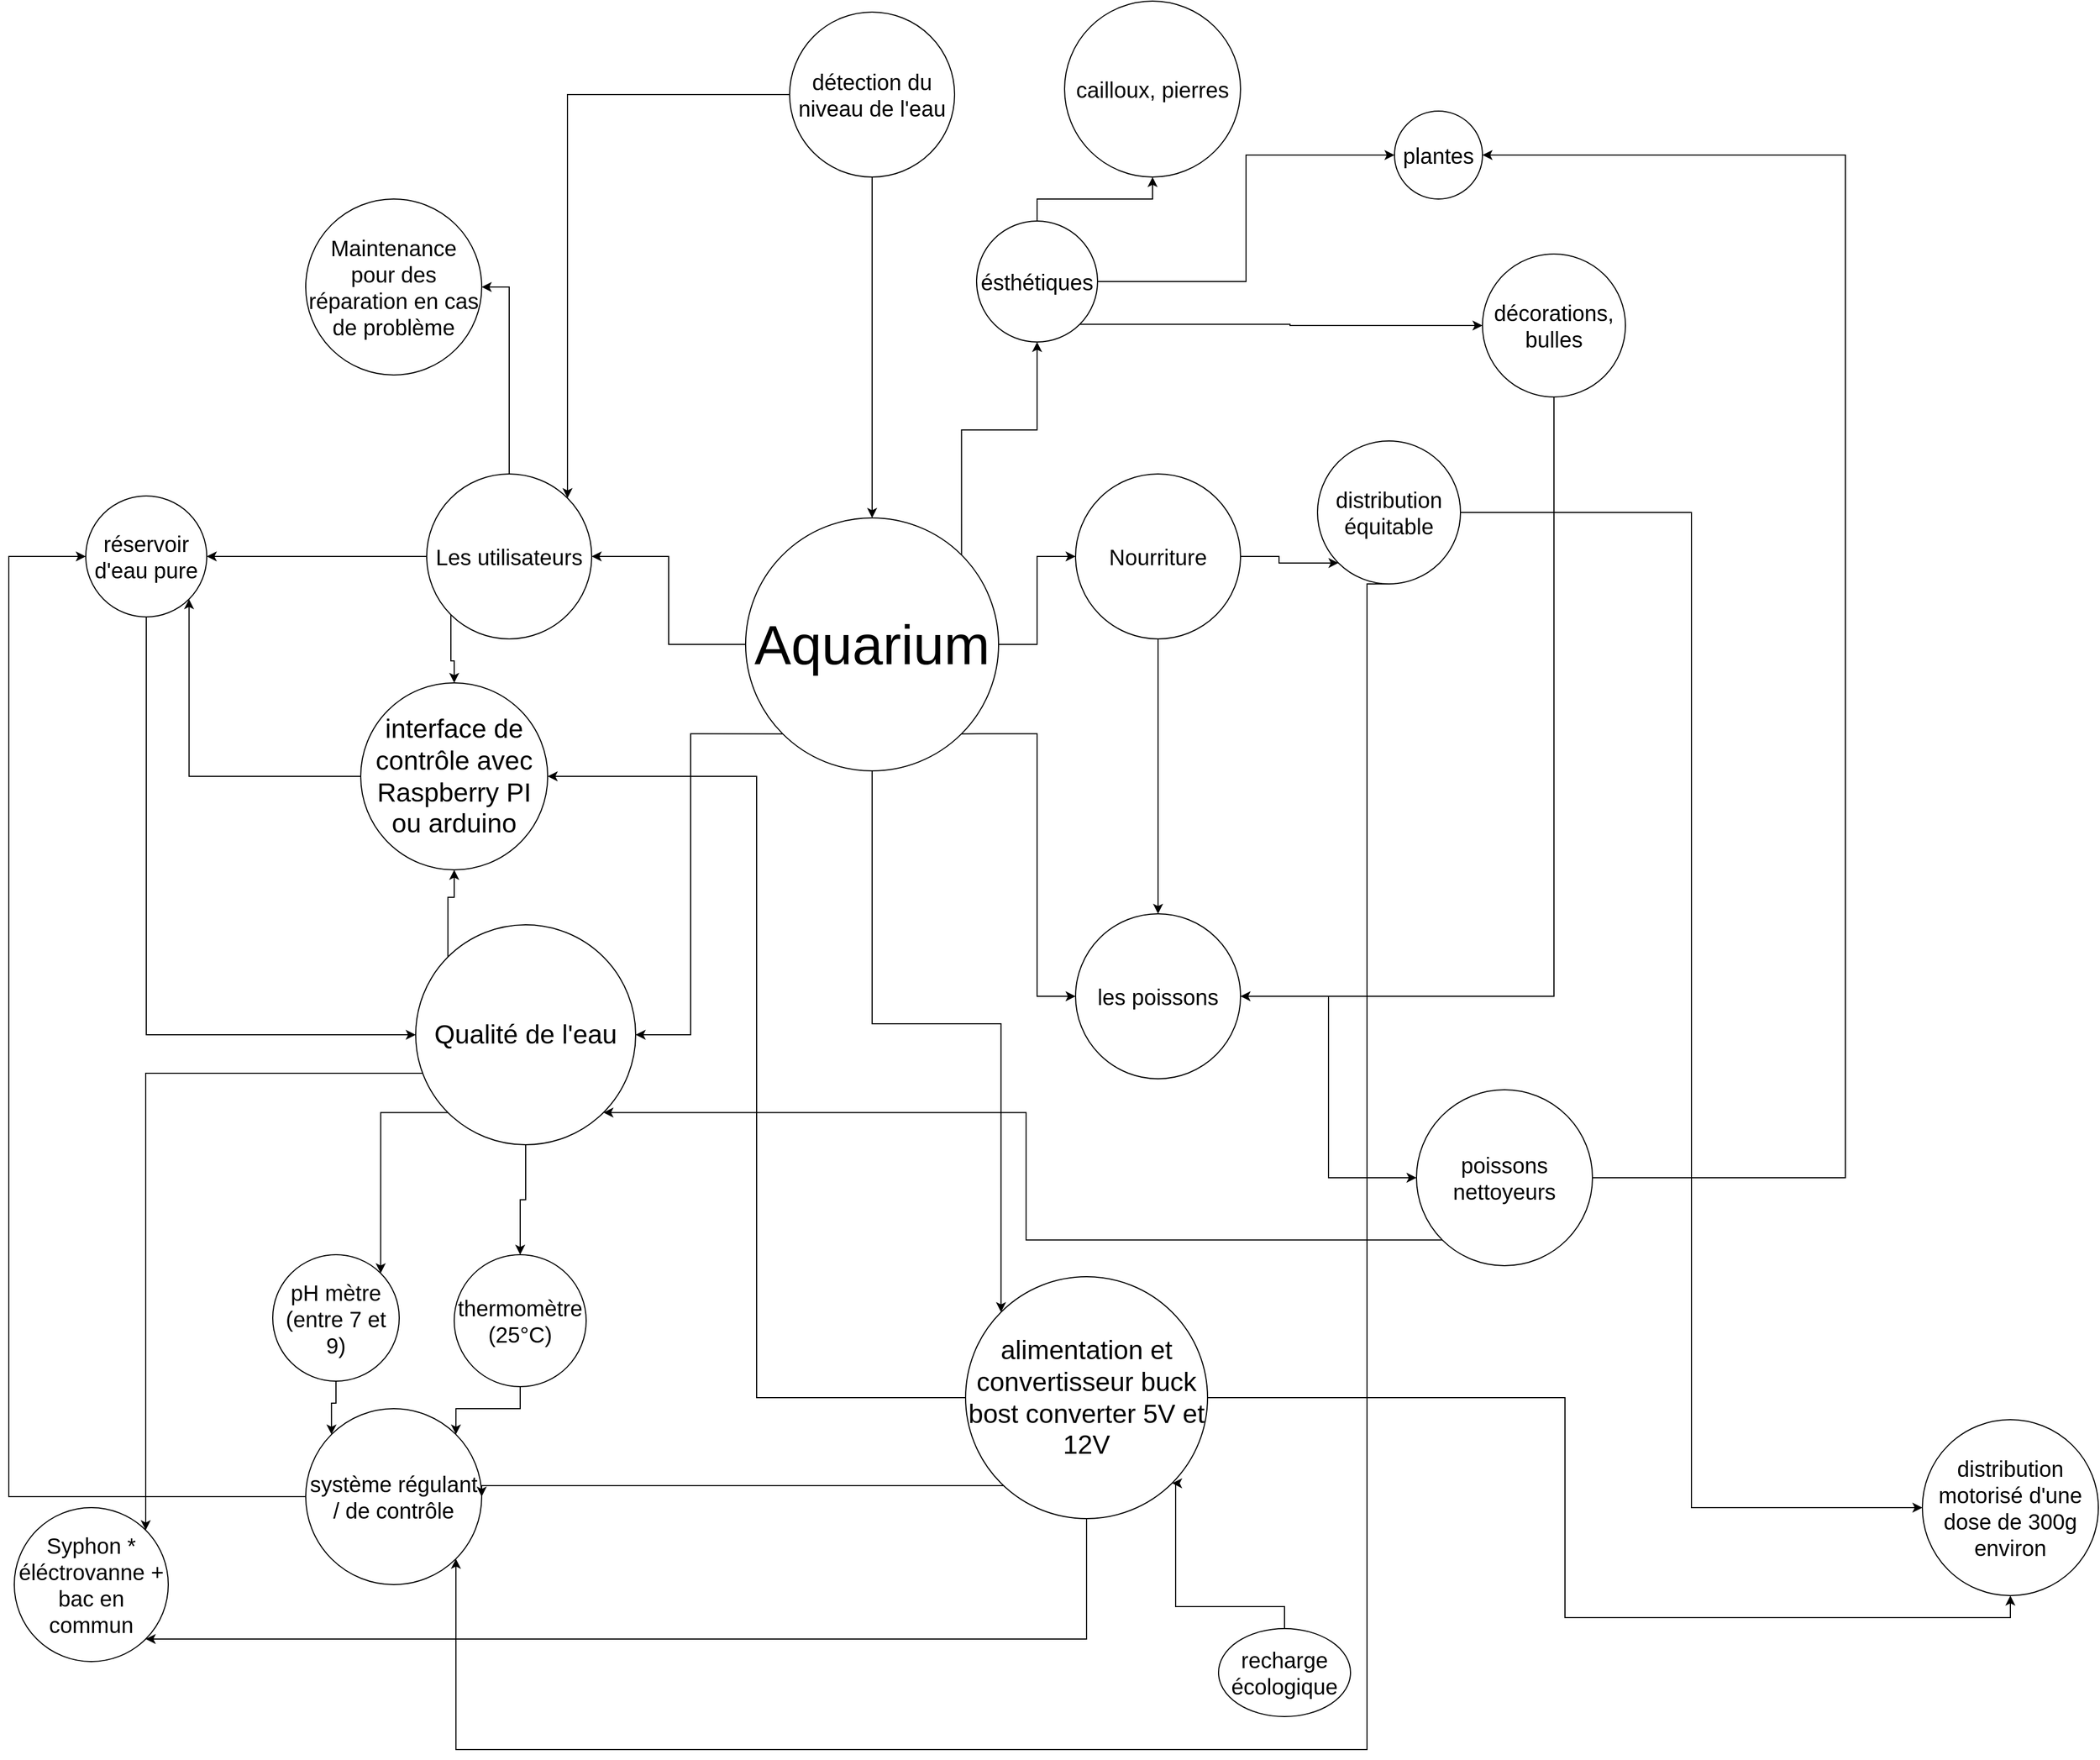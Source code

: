 <mxfile version="14.5.1" type="device"><diagram id="PgTkZx8KDoQoEdFx4BfM" name="Page-1"><mxGraphModel dx="3081" dy="2713" grid="1" gridSize="10" guides="1" tooltips="1" connect="1" arrows="1" fold="1" page="1" pageScale="1" pageWidth="827" pageHeight="1169" math="0" shadow="0"><root><mxCell id="0"/><mxCell id="1" parent="0"/><mxCell id="8poMMiSnvd1_zPe6drQX-8" style="edgeStyle=orthogonalEdgeStyle;rounded=0;orthogonalLoop=1;jettySize=auto;html=1;exitX=1;exitY=1;exitDx=0;exitDy=0;entryX=0;entryY=0.5;entryDx=0;entryDy=0;" edge="1" parent="1" source="8poMMiSnvd1_zPe6drQX-1" target="8poMMiSnvd1_zPe6drQX-2"><mxGeometry relative="1" as="geometry"/></mxCell><mxCell id="8poMMiSnvd1_zPe6drQX-9" style="edgeStyle=orthogonalEdgeStyle;rounded=0;orthogonalLoop=1;jettySize=auto;html=1;exitX=0;exitY=1;exitDx=0;exitDy=0;entryX=1;entryY=0.5;entryDx=0;entryDy=0;" edge="1" parent="1" source="8poMMiSnvd1_zPe6drQX-1" target="8poMMiSnvd1_zPe6drQX-5"><mxGeometry relative="1" as="geometry"/></mxCell><mxCell id="8poMMiSnvd1_zPe6drQX-30" style="edgeStyle=orthogonalEdgeStyle;rounded=0;orthogonalLoop=1;jettySize=auto;html=1;exitX=0.5;exitY=1;exitDx=0;exitDy=0;entryX=0;entryY=0;entryDx=0;entryDy=0;" edge="1" parent="1" source="8poMMiSnvd1_zPe6drQX-1" target="8poMMiSnvd1_zPe6drQX-29"><mxGeometry relative="1" as="geometry"/></mxCell><mxCell id="8poMMiSnvd1_zPe6drQX-53" style="edgeStyle=orthogonalEdgeStyle;rounded=0;orthogonalLoop=1;jettySize=auto;html=1;exitX=0;exitY=0.5;exitDx=0;exitDy=0;" edge="1" parent="1" source="8poMMiSnvd1_zPe6drQX-1" target="8poMMiSnvd1_zPe6drQX-10"><mxGeometry relative="1" as="geometry"/></mxCell><mxCell id="8poMMiSnvd1_zPe6drQX-56" style="edgeStyle=orthogonalEdgeStyle;rounded=0;orthogonalLoop=1;jettySize=auto;html=1;exitX=1;exitY=0.5;exitDx=0;exitDy=0;entryX=0;entryY=0.5;entryDx=0;entryDy=0;" edge="1" parent="1" source="8poMMiSnvd1_zPe6drQX-1" target="8poMMiSnvd1_zPe6drQX-12"><mxGeometry relative="1" as="geometry"/></mxCell><mxCell id="8poMMiSnvd1_zPe6drQX-57" style="edgeStyle=orthogonalEdgeStyle;rounded=0;orthogonalLoop=1;jettySize=auto;html=1;exitX=1;exitY=0;exitDx=0;exitDy=0;entryX=0.5;entryY=1;entryDx=0;entryDy=0;" edge="1" parent="1" source="8poMMiSnvd1_zPe6drQX-1" target="8poMMiSnvd1_zPe6drQX-51"><mxGeometry relative="1" as="geometry"/></mxCell><mxCell id="8poMMiSnvd1_zPe6drQX-1" value="&lt;font style=&quot;font-size: 50px&quot;&gt;Aquarium&lt;/font&gt;" style="ellipse;whiteSpace=wrap;html=1;aspect=fixed;" vertex="1" parent="1"><mxGeometry x="260" y="40" width="230" height="230" as="geometry"/></mxCell><mxCell id="8poMMiSnvd1_zPe6drQX-74" style="edgeStyle=orthogonalEdgeStyle;rounded=0;orthogonalLoop=1;jettySize=auto;html=1;entryX=0;entryY=0.5;entryDx=0;entryDy=0;" edge="1" parent="1" source="8poMMiSnvd1_zPe6drQX-2" target="8poMMiSnvd1_zPe6drQX-73"><mxGeometry relative="1" as="geometry"/></mxCell><mxCell id="8poMMiSnvd1_zPe6drQX-2" value="&lt;font style=&quot;font-size: 20px&quot;&gt;les poissons&lt;/font&gt;" style="ellipse;whiteSpace=wrap;html=1;aspect=fixed;" vertex="1" parent="1"><mxGeometry x="560" y="400" width="150" height="150" as="geometry"/></mxCell><mxCell id="8poMMiSnvd1_zPe6drQX-15" style="edgeStyle=orthogonalEdgeStyle;rounded=0;orthogonalLoop=1;jettySize=auto;html=1;exitX=0;exitY=0;exitDx=0;exitDy=0;entryX=0.5;entryY=1;entryDx=0;entryDy=0;" edge="1" parent="1" source="8poMMiSnvd1_zPe6drQX-5" target="8poMMiSnvd1_zPe6drQX-14"><mxGeometry relative="1" as="geometry"/></mxCell><mxCell id="8poMMiSnvd1_zPe6drQX-21" style="edgeStyle=orthogonalEdgeStyle;rounded=0;orthogonalLoop=1;jettySize=auto;html=1;exitX=0;exitY=1;exitDx=0;exitDy=0;entryX=1;entryY=0;entryDx=0;entryDy=0;" edge="1" parent="1" source="8poMMiSnvd1_zPe6drQX-5" target="8poMMiSnvd1_zPe6drQX-18"><mxGeometry relative="1" as="geometry"/></mxCell><mxCell id="8poMMiSnvd1_zPe6drQX-41" style="edgeStyle=orthogonalEdgeStyle;rounded=0;orthogonalLoop=1;jettySize=auto;html=1;entryX=1;entryY=0;entryDx=0;entryDy=0;" edge="1" parent="1" source="8poMMiSnvd1_zPe6drQX-5" target="8poMMiSnvd1_zPe6drQX-37"><mxGeometry relative="1" as="geometry"><Array as="points"><mxPoint x="-285" y="545"/></Array></mxGeometry></mxCell><mxCell id="8poMMiSnvd1_zPe6drQX-76" style="edgeStyle=orthogonalEdgeStyle;rounded=0;orthogonalLoop=1;jettySize=auto;html=1;exitX=0.5;exitY=1;exitDx=0;exitDy=0;entryX=0.5;entryY=0;entryDx=0;entryDy=0;" edge="1" parent="1" source="8poMMiSnvd1_zPe6drQX-5" target="8poMMiSnvd1_zPe6drQX-17"><mxGeometry relative="1" as="geometry"/></mxCell><mxCell id="8poMMiSnvd1_zPe6drQX-5" value="&lt;font style=&quot;font-size: 24px&quot;&gt;Qualité de l'eau&lt;/font&gt;" style="ellipse;whiteSpace=wrap;html=1;aspect=fixed;" vertex="1" parent="1"><mxGeometry x="-40" y="410" width="200" height="200" as="geometry"/></mxCell><mxCell id="8poMMiSnvd1_zPe6drQX-16" style="edgeStyle=orthogonalEdgeStyle;rounded=0;orthogonalLoop=1;jettySize=auto;html=1;exitX=0;exitY=1;exitDx=0;exitDy=0;entryX=0.5;entryY=0;entryDx=0;entryDy=0;" edge="1" parent="1" source="8poMMiSnvd1_zPe6drQX-10" target="8poMMiSnvd1_zPe6drQX-14"><mxGeometry relative="1" as="geometry"/></mxCell><mxCell id="8poMMiSnvd1_zPe6drQX-23" style="edgeStyle=orthogonalEdgeStyle;rounded=0;orthogonalLoop=1;jettySize=auto;html=1;exitX=0;exitY=0.5;exitDx=0;exitDy=0;entryX=1;entryY=0.5;entryDx=0;entryDy=0;" edge="1" parent="1" source="8poMMiSnvd1_zPe6drQX-10" target="8poMMiSnvd1_zPe6drQX-22"><mxGeometry relative="1" as="geometry"/></mxCell><mxCell id="8poMMiSnvd1_zPe6drQX-45" style="edgeStyle=orthogonalEdgeStyle;rounded=0;orthogonalLoop=1;jettySize=auto;html=1;entryX=1;entryY=0.5;entryDx=0;entryDy=0;" edge="1" parent="1" source="8poMMiSnvd1_zPe6drQX-10" target="8poMMiSnvd1_zPe6drQX-44"><mxGeometry relative="1" as="geometry"/></mxCell><mxCell id="8poMMiSnvd1_zPe6drQX-10" value="Les utilisateurs" style="ellipse;whiteSpace=wrap;html=1;aspect=fixed;fontSize=20;" vertex="1" parent="1"><mxGeometry x="-30" width="150" height="150" as="geometry"/></mxCell><mxCell id="8poMMiSnvd1_zPe6drQX-58" style="edgeStyle=orthogonalEdgeStyle;rounded=0;orthogonalLoop=1;jettySize=auto;html=1;exitX=0.5;exitY=1;exitDx=0;exitDy=0;entryX=0.5;entryY=0;entryDx=0;entryDy=0;" edge="1" parent="1" source="8poMMiSnvd1_zPe6drQX-12" target="8poMMiSnvd1_zPe6drQX-2"><mxGeometry relative="1" as="geometry"/></mxCell><mxCell id="8poMMiSnvd1_zPe6drQX-80" style="edgeStyle=orthogonalEdgeStyle;rounded=0;orthogonalLoop=1;jettySize=auto;html=1;exitX=1;exitY=0.5;exitDx=0;exitDy=0;entryX=0;entryY=1;entryDx=0;entryDy=0;" edge="1" parent="1" source="8poMMiSnvd1_zPe6drQX-12" target="8poMMiSnvd1_zPe6drQX-59"><mxGeometry relative="1" as="geometry"/></mxCell><mxCell id="8poMMiSnvd1_zPe6drQX-12" value="&lt;font style=&quot;font-size: 20px&quot;&gt;Nourriture&lt;/font&gt;" style="ellipse;whiteSpace=wrap;html=1;aspect=fixed;" vertex="1" parent="1"><mxGeometry x="560" width="150" height="150" as="geometry"/></mxCell><mxCell id="8poMMiSnvd1_zPe6drQX-24" style="edgeStyle=orthogonalEdgeStyle;rounded=0;orthogonalLoop=1;jettySize=auto;html=1;exitX=0;exitY=0.5;exitDx=0;exitDy=0;entryX=1;entryY=1;entryDx=0;entryDy=0;" edge="1" parent="1" source="8poMMiSnvd1_zPe6drQX-14" target="8poMMiSnvd1_zPe6drQX-22"><mxGeometry relative="1" as="geometry"/></mxCell><mxCell id="8poMMiSnvd1_zPe6drQX-14" value="&lt;font style=&quot;font-size: 24px&quot;&gt;interface de contrôle avec Raspberry PI ou arduino&lt;/font&gt;" style="ellipse;whiteSpace=wrap;html=1;aspect=fixed;" vertex="1" parent="1"><mxGeometry x="-90" y="190" width="170" height="170" as="geometry"/></mxCell><mxCell id="8poMMiSnvd1_zPe6drQX-28" style="edgeStyle=orthogonalEdgeStyle;rounded=0;orthogonalLoop=1;jettySize=auto;html=1;exitX=0.5;exitY=1;exitDx=0;exitDy=0;entryX=1;entryY=0;entryDx=0;entryDy=0;" edge="1" parent="1" source="8poMMiSnvd1_zPe6drQX-17" target="8poMMiSnvd1_zPe6drQX-26"><mxGeometry relative="1" as="geometry"/></mxCell><mxCell id="8poMMiSnvd1_zPe6drQX-17" value="&lt;font style=&quot;font-size: 20px&quot;&gt;thermomètre&lt;br&gt;(25°C)&lt;/font&gt;" style="ellipse;whiteSpace=wrap;html=1;aspect=fixed;" vertex="1" parent="1"><mxGeometry x="-5" y="710" width="120" height="120" as="geometry"/></mxCell><mxCell id="8poMMiSnvd1_zPe6drQX-27" style="edgeStyle=orthogonalEdgeStyle;rounded=0;orthogonalLoop=1;jettySize=auto;html=1;exitX=0.5;exitY=1;exitDx=0;exitDy=0;entryX=0;entryY=0;entryDx=0;entryDy=0;" edge="1" parent="1" source="8poMMiSnvd1_zPe6drQX-18" target="8poMMiSnvd1_zPe6drQX-26"><mxGeometry relative="1" as="geometry"/></mxCell><mxCell id="8poMMiSnvd1_zPe6drQX-18" value="&lt;font style=&quot;font-size: 20px&quot;&gt;pH mètre&lt;br&gt;(entre 7 et 9)&lt;/font&gt;" style="ellipse;whiteSpace=wrap;html=1;aspect=fixed;" vertex="1" parent="1"><mxGeometry x="-170" y="710" width="115" height="115" as="geometry"/></mxCell><mxCell id="8poMMiSnvd1_zPe6drQX-25" style="edgeStyle=orthogonalEdgeStyle;rounded=0;orthogonalLoop=1;jettySize=auto;html=1;exitX=0.5;exitY=1;exitDx=0;exitDy=0;entryX=0;entryY=0.5;entryDx=0;entryDy=0;" edge="1" parent="1" source="8poMMiSnvd1_zPe6drQX-22" target="8poMMiSnvd1_zPe6drQX-5"><mxGeometry relative="1" as="geometry"/></mxCell><mxCell id="8poMMiSnvd1_zPe6drQX-22" value="&lt;font style=&quot;font-size: 20px&quot;&gt;réservoir d'eau pure&lt;/font&gt;" style="ellipse;whiteSpace=wrap;html=1;aspect=fixed;" vertex="1" parent="1"><mxGeometry x="-340" y="20" width="110" height="110" as="geometry"/></mxCell><mxCell id="8poMMiSnvd1_zPe6drQX-43" style="edgeStyle=orthogonalEdgeStyle;rounded=0;orthogonalLoop=1;jettySize=auto;html=1;entryX=0;entryY=0.5;entryDx=0;entryDy=0;" edge="1" parent="1" source="8poMMiSnvd1_zPe6drQX-26" target="8poMMiSnvd1_zPe6drQX-22"><mxGeometry relative="1" as="geometry"><Array as="points"><mxPoint x="-410" y="930"/><mxPoint x="-410" y="75"/></Array></mxGeometry></mxCell><mxCell id="8poMMiSnvd1_zPe6drQX-26" value="&lt;font style=&quot;font-size: 20px&quot;&gt;système régulant / de contrôle&lt;/font&gt;" style="ellipse;whiteSpace=wrap;html=1;aspect=fixed;" vertex="1" parent="1"><mxGeometry x="-140" y="850" width="160" height="160" as="geometry"/></mxCell><mxCell id="8poMMiSnvd1_zPe6drQX-32" style="edgeStyle=orthogonalEdgeStyle;rounded=0;orthogonalLoop=1;jettySize=auto;html=1;exitX=0;exitY=0.5;exitDx=0;exitDy=0;entryX=1;entryY=0.5;entryDx=0;entryDy=0;" edge="1" parent="1" source="8poMMiSnvd1_zPe6drQX-29" target="8poMMiSnvd1_zPe6drQX-14"><mxGeometry relative="1" as="geometry"/></mxCell><mxCell id="8poMMiSnvd1_zPe6drQX-36" style="edgeStyle=orthogonalEdgeStyle;rounded=0;orthogonalLoop=1;jettySize=auto;html=1;entryX=1;entryY=0.5;entryDx=0;entryDy=0;" edge="1" parent="1" source="8poMMiSnvd1_zPe6drQX-29" target="8poMMiSnvd1_zPe6drQX-26"><mxGeometry relative="1" as="geometry"><Array as="points"><mxPoint x="20" y="920"/></Array></mxGeometry></mxCell><mxCell id="8poMMiSnvd1_zPe6drQX-40" style="edgeStyle=orthogonalEdgeStyle;rounded=0;orthogonalLoop=1;jettySize=auto;html=1;exitX=0.5;exitY=1;exitDx=0;exitDy=0;entryX=1;entryY=1;entryDx=0;entryDy=0;" edge="1" parent="1" source="8poMMiSnvd1_zPe6drQX-29" target="8poMMiSnvd1_zPe6drQX-37"><mxGeometry relative="1" as="geometry"/></mxCell><mxCell id="8poMMiSnvd1_zPe6drQX-64" style="edgeStyle=orthogonalEdgeStyle;rounded=0;orthogonalLoop=1;jettySize=auto;html=1;entryX=0.5;entryY=1;entryDx=0;entryDy=0;" edge="1" parent="1" source="8poMMiSnvd1_zPe6drQX-29" target="8poMMiSnvd1_zPe6drQX-62"><mxGeometry relative="1" as="geometry"/></mxCell><mxCell id="8poMMiSnvd1_zPe6drQX-29" value="&lt;font style=&quot;font-size: 24px&quot;&gt;alimentation et convertisseur buck bost converter 5V et 12V&lt;/font&gt;" style="ellipse;whiteSpace=wrap;html=1;aspect=fixed;" vertex="1" parent="1"><mxGeometry x="460" y="730" width="220" height="220" as="geometry"/></mxCell><mxCell id="8poMMiSnvd1_zPe6drQX-35" style="edgeStyle=orthogonalEdgeStyle;rounded=0;orthogonalLoop=1;jettySize=auto;html=1;exitX=0.5;exitY=0;exitDx=0;exitDy=0;entryX=1;entryY=1;entryDx=0;entryDy=0;" edge="1" parent="1" source="8poMMiSnvd1_zPe6drQX-33" target="8poMMiSnvd1_zPe6drQX-29"><mxGeometry relative="1" as="geometry"><Array as="points"><mxPoint x="750" y="1030"/><mxPoint x="651" y="1030"/></Array></mxGeometry></mxCell><mxCell id="8poMMiSnvd1_zPe6drQX-33" value="&lt;font style=&quot;font-size: 20px&quot;&gt;recharge écologique&lt;/font&gt;" style="ellipse;whiteSpace=wrap;html=1;" vertex="1" parent="1"><mxGeometry x="690" y="1050" width="120" height="80" as="geometry"/></mxCell><mxCell id="8poMMiSnvd1_zPe6drQX-37" value="&lt;font style=&quot;font-size: 20px&quot;&gt;Syphon * éléctrovanne + bac en commun&lt;/font&gt;" style="ellipse;whiteSpace=wrap;html=1;aspect=fixed;" vertex="1" parent="1"><mxGeometry x="-405" y="940" width="140" height="140" as="geometry"/></mxCell><mxCell id="8poMMiSnvd1_zPe6drQX-44" value="&lt;font style=&quot;font-size: 20px&quot;&gt;Maintenance pour des réparation en cas de problème&lt;/font&gt;" style="ellipse;whiteSpace=wrap;html=1;aspect=fixed;" vertex="1" parent="1"><mxGeometry x="-140" y="-250" width="160" height="160" as="geometry"/></mxCell><mxCell id="8poMMiSnvd1_zPe6drQX-47" style="edgeStyle=orthogonalEdgeStyle;rounded=0;orthogonalLoop=1;jettySize=auto;html=1;entryX=0.5;entryY=0;entryDx=0;entryDy=0;" edge="1" parent="1" source="8poMMiSnvd1_zPe6drQX-46" target="8poMMiSnvd1_zPe6drQX-1"><mxGeometry relative="1" as="geometry"/></mxCell><mxCell id="8poMMiSnvd1_zPe6drQX-48" style="edgeStyle=orthogonalEdgeStyle;rounded=0;orthogonalLoop=1;jettySize=auto;html=1;entryX=1;entryY=0;entryDx=0;entryDy=0;" edge="1" parent="1" source="8poMMiSnvd1_zPe6drQX-46" target="8poMMiSnvd1_zPe6drQX-10"><mxGeometry relative="1" as="geometry"/></mxCell><mxCell id="8poMMiSnvd1_zPe6drQX-46" value="&lt;font style=&quot;font-size: 20px&quot;&gt;détection du niveau de l'eau&lt;/font&gt;" style="ellipse;whiteSpace=wrap;html=1;aspect=fixed;" vertex="1" parent="1"><mxGeometry x="300" y="-420" width="150" height="150" as="geometry"/></mxCell><mxCell id="8poMMiSnvd1_zPe6drQX-67" style="edgeStyle=orthogonalEdgeStyle;rounded=0;orthogonalLoop=1;jettySize=auto;html=1;entryX=0.5;entryY=1;entryDx=0;entryDy=0;" edge="1" parent="1" source="8poMMiSnvd1_zPe6drQX-51" target="8poMMiSnvd1_zPe6drQX-65"><mxGeometry relative="1" as="geometry"/></mxCell><mxCell id="8poMMiSnvd1_zPe6drQX-69" style="edgeStyle=orthogonalEdgeStyle;rounded=0;orthogonalLoop=1;jettySize=auto;html=1;exitX=1;exitY=0.5;exitDx=0;exitDy=0;entryX=0;entryY=0.5;entryDx=0;entryDy=0;" edge="1" parent="1" source="8poMMiSnvd1_zPe6drQX-51" target="8poMMiSnvd1_zPe6drQX-68"><mxGeometry relative="1" as="geometry"/></mxCell><mxCell id="8poMMiSnvd1_zPe6drQX-71" style="edgeStyle=orthogonalEdgeStyle;rounded=0;orthogonalLoop=1;jettySize=auto;html=1;exitX=1;exitY=1;exitDx=0;exitDy=0;entryX=0;entryY=0.5;entryDx=0;entryDy=0;" edge="1" parent="1" source="8poMMiSnvd1_zPe6drQX-51" target="8poMMiSnvd1_zPe6drQX-70"><mxGeometry relative="1" as="geometry"/></mxCell><mxCell id="8poMMiSnvd1_zPe6drQX-51" value="&lt;font style=&quot;font-size: 20px&quot;&gt;ésthétiques&lt;/font&gt;" style="ellipse;whiteSpace=wrap;html=1;aspect=fixed;" vertex="1" parent="1"><mxGeometry x="470" y="-230" width="110" height="110" as="geometry"/></mxCell><mxCell id="8poMMiSnvd1_zPe6drQX-61" style="edgeStyle=orthogonalEdgeStyle;rounded=0;orthogonalLoop=1;jettySize=auto;html=1;exitX=0.5;exitY=1;exitDx=0;exitDy=0;entryX=1;entryY=1;entryDx=0;entryDy=0;" edge="1" parent="1" source="8poMMiSnvd1_zPe6drQX-59" target="8poMMiSnvd1_zPe6drQX-26"><mxGeometry relative="1" as="geometry"><Array as="points"><mxPoint x="825" y="1160"/><mxPoint x="-3" y="1160"/></Array></mxGeometry></mxCell><mxCell id="8poMMiSnvd1_zPe6drQX-63" style="edgeStyle=orthogonalEdgeStyle;rounded=0;orthogonalLoop=1;jettySize=auto;html=1;entryX=0;entryY=0.5;entryDx=0;entryDy=0;" edge="1" parent="1" source="8poMMiSnvd1_zPe6drQX-59" target="8poMMiSnvd1_zPe6drQX-62"><mxGeometry relative="1" as="geometry"/></mxCell><mxCell id="8poMMiSnvd1_zPe6drQX-59" value="&lt;font style=&quot;font-size: 20px&quot;&gt;distribution équitable&lt;/font&gt;" style="ellipse;whiteSpace=wrap;html=1;aspect=fixed;" vertex="1" parent="1"><mxGeometry x="780" y="-30" width="130" height="130" as="geometry"/></mxCell><mxCell id="8poMMiSnvd1_zPe6drQX-62" value="&lt;font style=&quot;font-size: 20px&quot;&gt;distribution motorisé d'une dose de 300g environ&lt;/font&gt;" style="ellipse;whiteSpace=wrap;html=1;aspect=fixed;" vertex="1" parent="1"><mxGeometry x="1330" y="860" width="160" height="160" as="geometry"/></mxCell><mxCell id="8poMMiSnvd1_zPe6drQX-65" value="&lt;font style=&quot;font-size: 20px&quot;&gt;cailloux, pierres&lt;/font&gt;" style="ellipse;whiteSpace=wrap;html=1;aspect=fixed;" vertex="1" parent="1"><mxGeometry x="550" y="-430" width="160" height="160" as="geometry"/></mxCell><mxCell id="8poMMiSnvd1_zPe6drQX-68" value="&lt;font style=&quot;font-size: 20px&quot;&gt;plantes&lt;/font&gt;" style="ellipse;whiteSpace=wrap;html=1;aspect=fixed;" vertex="1" parent="1"><mxGeometry x="850" y="-330" width="80" height="80" as="geometry"/></mxCell><mxCell id="8poMMiSnvd1_zPe6drQX-72" style="edgeStyle=orthogonalEdgeStyle;rounded=0;orthogonalLoop=1;jettySize=auto;html=1;exitX=0.5;exitY=1;exitDx=0;exitDy=0;entryX=1;entryY=0.5;entryDx=0;entryDy=0;" edge="1" parent="1" source="8poMMiSnvd1_zPe6drQX-70" target="8poMMiSnvd1_zPe6drQX-2"><mxGeometry relative="1" as="geometry"/></mxCell><mxCell id="8poMMiSnvd1_zPe6drQX-70" value="&lt;font style=&quot;font-size: 20px&quot;&gt;décorations, bulles&lt;/font&gt;" style="ellipse;whiteSpace=wrap;html=1;aspect=fixed;" vertex="1" parent="1"><mxGeometry x="930" y="-200" width="130" height="130" as="geometry"/></mxCell><mxCell id="8poMMiSnvd1_zPe6drQX-77" style="edgeStyle=orthogonalEdgeStyle;rounded=0;orthogonalLoop=1;jettySize=auto;html=1;exitX=0;exitY=1;exitDx=0;exitDy=0;entryX=1;entryY=1;entryDx=0;entryDy=0;" edge="1" parent="1" source="8poMMiSnvd1_zPe6drQX-73" target="8poMMiSnvd1_zPe6drQX-5"><mxGeometry relative="1" as="geometry"/></mxCell><mxCell id="8poMMiSnvd1_zPe6drQX-78" style="edgeStyle=orthogonalEdgeStyle;rounded=0;orthogonalLoop=1;jettySize=auto;html=1;entryX=1;entryY=0.5;entryDx=0;entryDy=0;" edge="1" parent="1" source="8poMMiSnvd1_zPe6drQX-73" target="8poMMiSnvd1_zPe6drQX-68"><mxGeometry relative="1" as="geometry"><Array as="points"><mxPoint x="1260" y="640"/><mxPoint x="1260" y="-290"/></Array></mxGeometry></mxCell><mxCell id="8poMMiSnvd1_zPe6drQX-73" value="&lt;font style=&quot;font-size: 20px&quot;&gt;poissons nettoyeurs&lt;/font&gt;" style="ellipse;whiteSpace=wrap;html=1;aspect=fixed;" vertex="1" parent="1"><mxGeometry x="870" y="560" width="160" height="160" as="geometry"/></mxCell></root></mxGraphModel></diagram></mxfile>